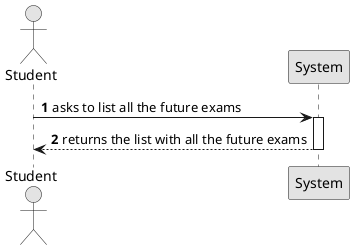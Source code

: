 @startuml
'https://plantuml.com/sequence-diagram
skinparam monochrome true
skinparam packageStyle rect
skinparam defaultFontName FG Virgil
skinparam shadowing false
autonumber

actor Student as Student

Student -> System: asks to list all the future exams
activate System
Student <-- System: returns the list with all the future exams
deactivate System

@enduml